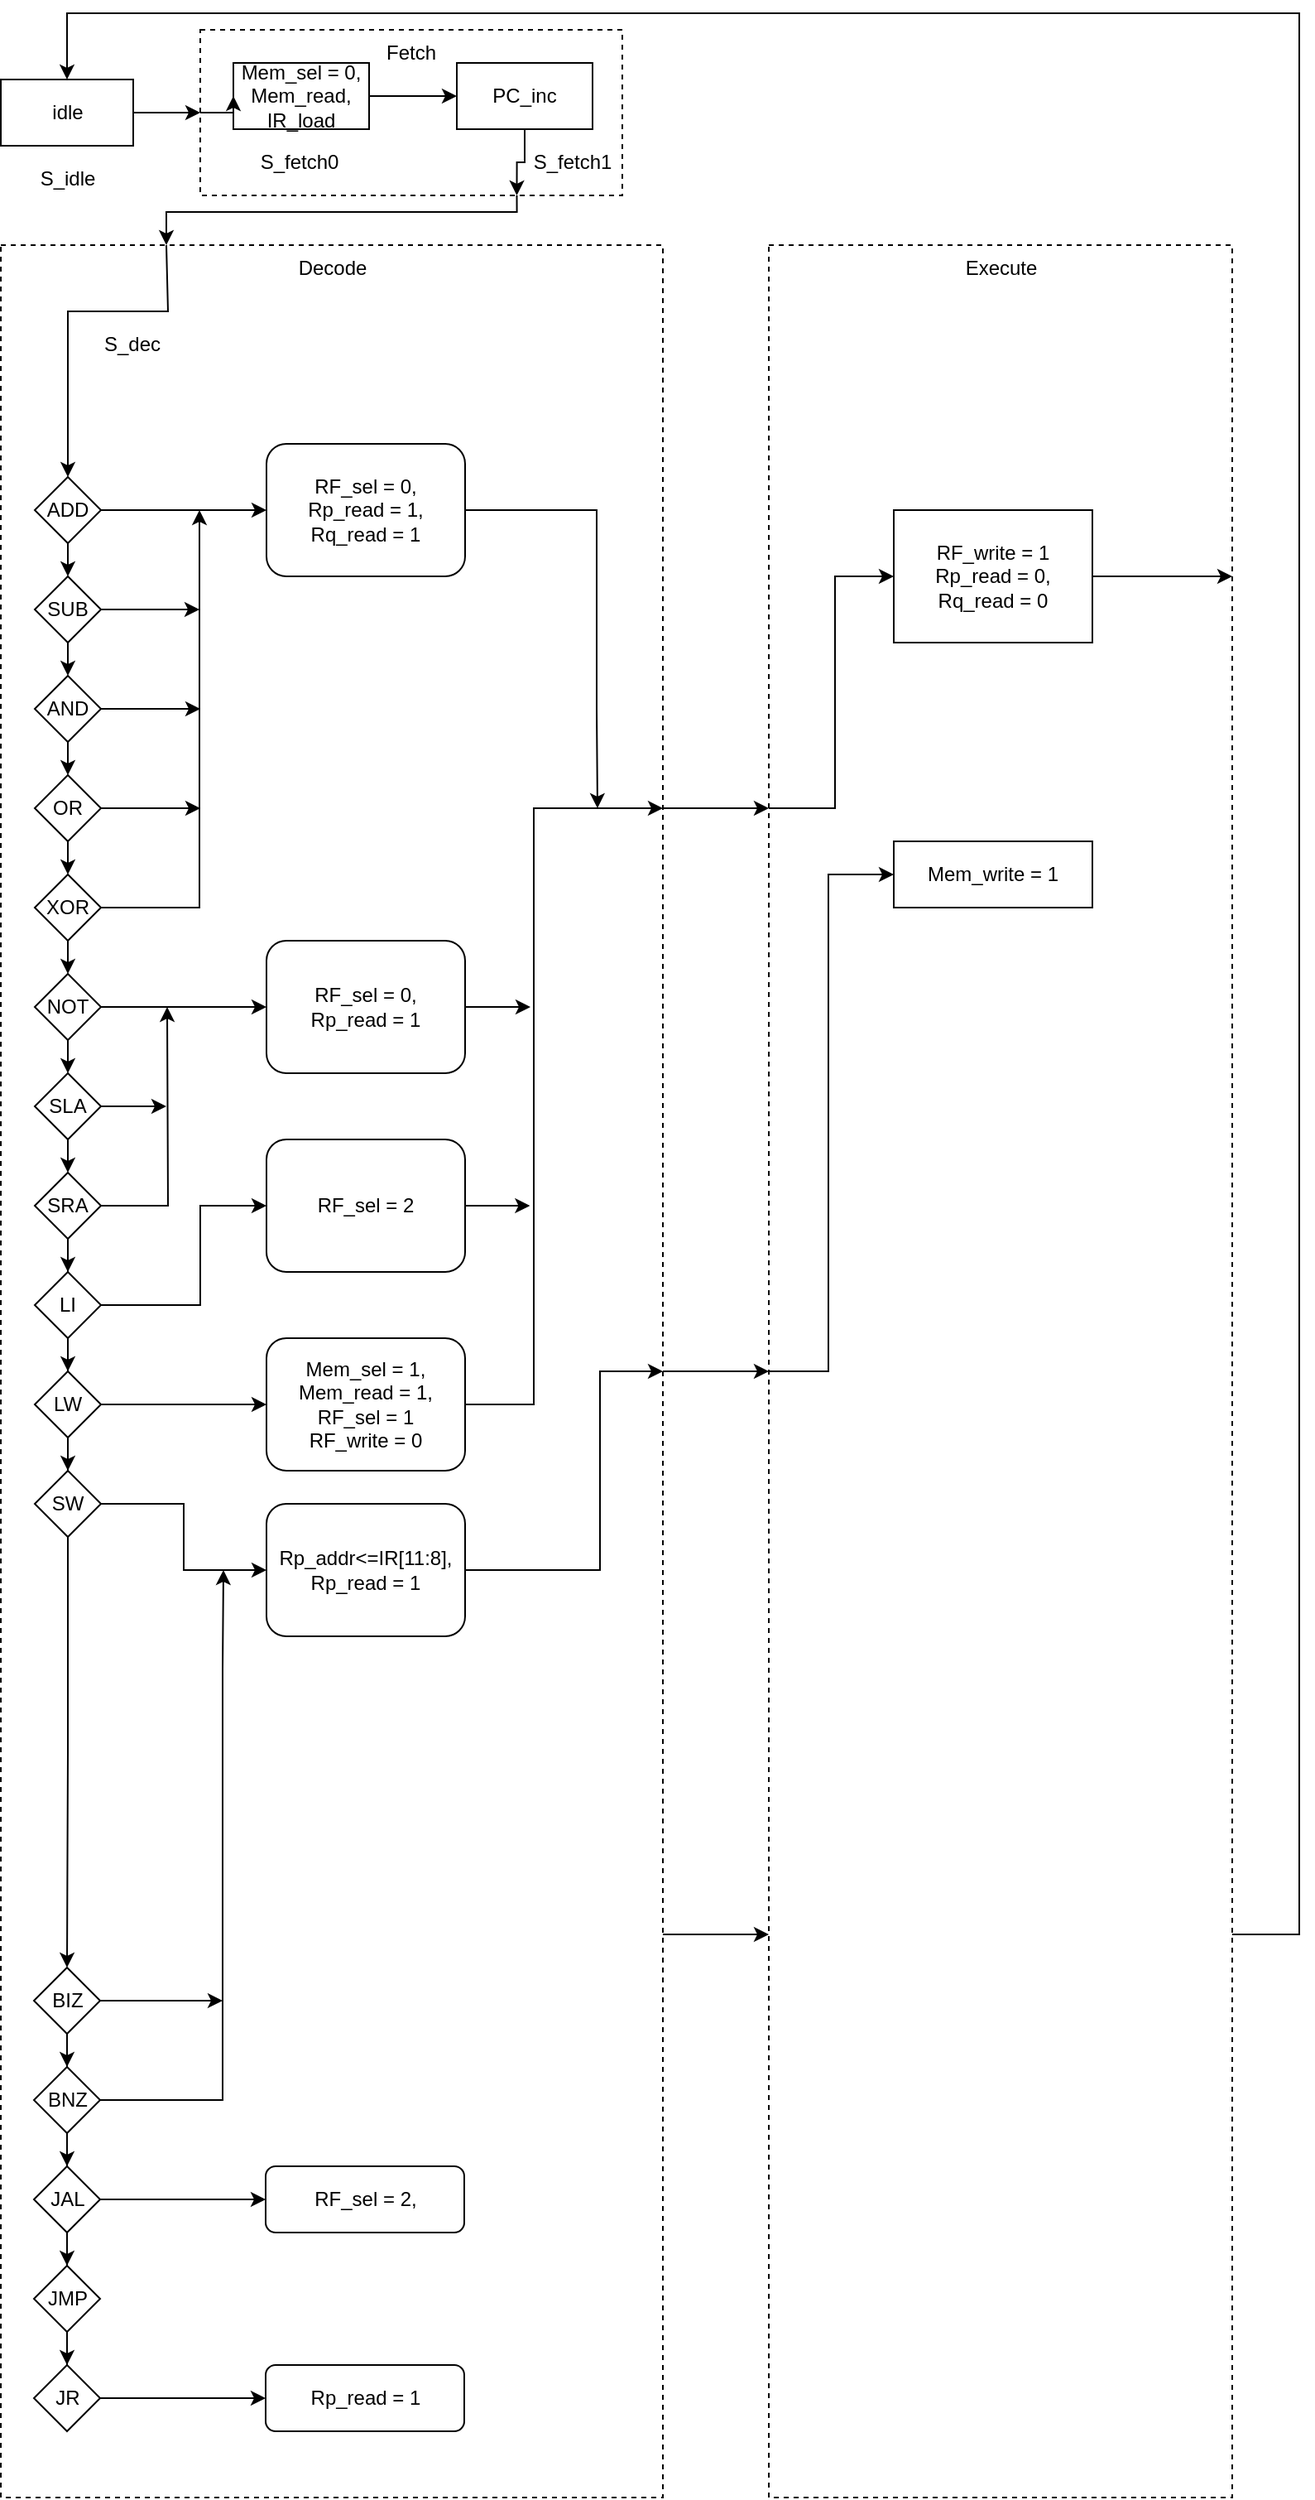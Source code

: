 <mxfile version="11.1.1" type="device"><diagram id="H1ZmrQvuzGMeypl6YC7H" name="Page-1"><mxGraphModel dx="1730" dy="756" grid="1" gridSize="10" guides="1" tooltips="1" connect="1" arrows="1" fold="1" page="1" pageScale="1" pageWidth="850" pageHeight="1100" math="0" shadow="0"><root><mxCell id="0"/><mxCell id="1" parent="0"/><mxCell id="45RzVAzMpiUibgdFTZOC-169" style="edgeStyle=orthogonalEdgeStyle;rounded=0;orthogonalLoop=1;jettySize=auto;html=1;exitX=1;exitY=0.25;exitDx=0;exitDy=0;entryX=0;entryY=0.25;entryDx=0;entryDy=0;" parent="1" source="45RzVAzMpiUibgdFTZOC-76" target="45RzVAzMpiUibgdFTZOC-146" edge="1"><mxGeometry relative="1" as="geometry"/></mxCell><mxCell id="45RzVAzMpiUibgdFTZOC-175" style="edgeStyle=orthogonalEdgeStyle;rounded=0;orthogonalLoop=1;jettySize=auto;html=1;exitX=1;exitY=0.75;exitDx=0;exitDy=0;entryX=0;entryY=0.75;entryDx=0;entryDy=0;" parent="1" source="45RzVAzMpiUibgdFTZOC-76" target="45RzVAzMpiUibgdFTZOC-146" edge="1"><mxGeometry relative="1" as="geometry"/></mxCell><mxCell id="45RzVAzMpiUibgdFTZOC-76" value="Decode" style="rounded=0;whiteSpace=wrap;html=1;glass=0;strokeColor=#000000;fillColor=none;dashed=1;verticalAlign=top;container=1;recursiveResize=0;" parent="1" vertex="1"><mxGeometry x="40.5" y="160" width="400" height="1360" as="geometry"><mxRectangle x="80" y="160" width="240" height="160" as="alternateBounds"/></mxGeometry></mxCell><mxCell id="45RzVAzMpiUibgdFTZOC-132" style="edgeStyle=orthogonalEdgeStyle;rounded=0;orthogonalLoop=1;jettySize=auto;html=1;exitX=1;exitY=0.5;exitDx=0;exitDy=0;entryX=0;entryY=0.5;entryDx=0;entryDy=0;" parent="45RzVAzMpiUibgdFTZOC-76" source="45RzVAzMpiUibgdFTZOC-10" target="45RzVAzMpiUibgdFTZOC-41" edge="1"><mxGeometry relative="1" as="geometry"/></mxCell><mxCell id="45RzVAzMpiUibgdFTZOC-10" value="ADD" style="rhombus;whiteSpace=wrap;html=1;" parent="45RzVAzMpiUibgdFTZOC-76" vertex="1"><mxGeometry x="20.5" y="140" width="40" height="40" as="geometry"/></mxCell><mxCell id="45RzVAzMpiUibgdFTZOC-21" value="SUB" style="rhombus;whiteSpace=wrap;html=1;" parent="45RzVAzMpiUibgdFTZOC-76" vertex="1"><mxGeometry x="20.5" y="200" width="40" height="40" as="geometry"/></mxCell><mxCell id="45RzVAzMpiUibgdFTZOC-22" value="" style="edgeStyle=elbowEdgeStyle;rounded=0;orthogonalLoop=1;jettySize=auto;elbow=vertical;html=1;" parent="45RzVAzMpiUibgdFTZOC-76" source="45RzVAzMpiUibgdFTZOC-10" target="45RzVAzMpiUibgdFTZOC-21" edge="1"><mxGeometry relative="1" as="geometry"/></mxCell><mxCell id="45RzVAzMpiUibgdFTZOC-48" style="edgeStyle=orthogonalEdgeStyle;rounded=0;orthogonalLoop=1;jettySize=auto;html=1;exitX=1;exitY=0.5;exitDx=0;exitDy=0;" parent="45RzVAzMpiUibgdFTZOC-76" source="45RzVAzMpiUibgdFTZOC-23" edge="1"><mxGeometry relative="1" as="geometry"><mxPoint x="120.5" y="280" as="targetPoint"/></mxGeometry></mxCell><mxCell id="45RzVAzMpiUibgdFTZOC-23" value="AND" style="rhombus;whiteSpace=wrap;html=1;" parent="45RzVAzMpiUibgdFTZOC-76" vertex="1"><mxGeometry x="20.5" y="260" width="40" height="40" as="geometry"/></mxCell><mxCell id="45RzVAzMpiUibgdFTZOC-24" value="" style="edgeStyle=elbowEdgeStyle;rounded=0;orthogonalLoop=1;jettySize=auto;elbow=vertical;html=1;" parent="45RzVAzMpiUibgdFTZOC-76" source="45RzVAzMpiUibgdFTZOC-21" target="45RzVAzMpiUibgdFTZOC-23" edge="1"><mxGeometry relative="1" as="geometry"/></mxCell><mxCell id="45RzVAzMpiUibgdFTZOC-47" style="edgeStyle=orthogonalEdgeStyle;rounded=0;orthogonalLoop=1;jettySize=auto;html=1;exitX=1;exitY=0.5;exitDx=0;exitDy=0;" parent="45RzVAzMpiUibgdFTZOC-76" source="45RzVAzMpiUibgdFTZOC-26" edge="1"><mxGeometry relative="1" as="geometry"><mxPoint x="120.5" y="340" as="targetPoint"/></mxGeometry></mxCell><mxCell id="45RzVAzMpiUibgdFTZOC-26" value="OR" style="rhombus;whiteSpace=wrap;html=1;" parent="45RzVAzMpiUibgdFTZOC-76" vertex="1"><mxGeometry x="20.5" y="320" width="40" height="40" as="geometry"/></mxCell><mxCell id="45RzVAzMpiUibgdFTZOC-27" value="" style="edgeStyle=elbowEdgeStyle;rounded=0;orthogonalLoop=1;jettySize=auto;elbow=vertical;html=1;" parent="45RzVAzMpiUibgdFTZOC-76" source="45RzVAzMpiUibgdFTZOC-23" target="45RzVAzMpiUibgdFTZOC-26" edge="1"><mxGeometry relative="1" as="geometry"/></mxCell><mxCell id="45RzVAzMpiUibgdFTZOC-28" value="XOR" style="rhombus;whiteSpace=wrap;html=1;" parent="45RzVAzMpiUibgdFTZOC-76" vertex="1"><mxGeometry x="20.5" y="380" width="40" height="40" as="geometry"/></mxCell><mxCell id="45RzVAzMpiUibgdFTZOC-29" value="" style="edgeStyle=elbowEdgeStyle;rounded=0;orthogonalLoop=1;jettySize=auto;elbow=vertical;html=1;" parent="45RzVAzMpiUibgdFTZOC-76" source="45RzVAzMpiUibgdFTZOC-26" target="45RzVAzMpiUibgdFTZOC-28" edge="1"><mxGeometry relative="1" as="geometry"/></mxCell><mxCell id="45RzVAzMpiUibgdFTZOC-30" value="NOT" style="rhombus;whiteSpace=wrap;html=1;" parent="45RzVAzMpiUibgdFTZOC-76" vertex="1"><mxGeometry x="20.5" y="440" width="40" height="40" as="geometry"/></mxCell><mxCell id="45RzVAzMpiUibgdFTZOC-31" value="" style="edgeStyle=elbowEdgeStyle;rounded=0;orthogonalLoop=1;jettySize=auto;elbow=vertical;html=1;" parent="45RzVAzMpiUibgdFTZOC-76" source="45RzVAzMpiUibgdFTZOC-28" target="45RzVAzMpiUibgdFTZOC-30" edge="1"><mxGeometry relative="1" as="geometry"/></mxCell><mxCell id="45RzVAzMpiUibgdFTZOC-32" value="SLA" style="rhombus;whiteSpace=wrap;html=1;" parent="45RzVAzMpiUibgdFTZOC-76" vertex="1"><mxGeometry x="20.5" y="500" width="40" height="40" as="geometry"/></mxCell><mxCell id="45RzVAzMpiUibgdFTZOC-33" value="" style="edgeStyle=elbowEdgeStyle;rounded=0;orthogonalLoop=1;jettySize=auto;elbow=vertical;html=1;" parent="45RzVAzMpiUibgdFTZOC-76" source="45RzVAzMpiUibgdFTZOC-30" target="45RzVAzMpiUibgdFTZOC-32" edge="1"><mxGeometry relative="1" as="geometry"/></mxCell><mxCell id="45RzVAzMpiUibgdFTZOC-102" style="edgeStyle=orthogonalEdgeStyle;rounded=0;orthogonalLoop=1;jettySize=auto;html=1;exitX=1;exitY=0.5;exitDx=0;exitDy=0;" parent="45RzVAzMpiUibgdFTZOC-76" source="45RzVAzMpiUibgdFTZOC-34" edge="1"><mxGeometry relative="1" as="geometry"><mxPoint x="100.5" y="460" as="targetPoint"/></mxGeometry></mxCell><mxCell id="45RzVAzMpiUibgdFTZOC-34" value="SRA" style="rhombus;whiteSpace=wrap;html=1;" parent="45RzVAzMpiUibgdFTZOC-76" vertex="1"><mxGeometry x="20.5" y="560" width="40" height="40" as="geometry"/></mxCell><mxCell id="45RzVAzMpiUibgdFTZOC-35" value="" style="edgeStyle=elbowEdgeStyle;rounded=0;orthogonalLoop=1;jettySize=auto;elbow=vertical;html=1;" parent="45RzVAzMpiUibgdFTZOC-76" source="45RzVAzMpiUibgdFTZOC-32" target="45RzVAzMpiUibgdFTZOC-34" edge="1"><mxGeometry relative="1" as="geometry"/></mxCell><mxCell id="45RzVAzMpiUibgdFTZOC-82" value="LI" style="rhombus;whiteSpace=wrap;html=1;" parent="45RzVAzMpiUibgdFTZOC-76" vertex="1"><mxGeometry x="20.5" y="620" width="40" height="40" as="geometry"/></mxCell><mxCell id="45RzVAzMpiUibgdFTZOC-83" value="" style="edgeStyle=orthogonalEdgeStyle;rounded=0;orthogonalLoop=1;jettySize=auto;html=1;" parent="45RzVAzMpiUibgdFTZOC-76" source="45RzVAzMpiUibgdFTZOC-34" target="45RzVAzMpiUibgdFTZOC-82" edge="1"><mxGeometry relative="1" as="geometry"/></mxCell><mxCell id="45RzVAzMpiUibgdFTZOC-84" value="LW" style="rhombus;whiteSpace=wrap;html=1;" parent="45RzVAzMpiUibgdFTZOC-76" vertex="1"><mxGeometry x="20.5" y="680" width="40" height="40" as="geometry"/></mxCell><mxCell id="45RzVAzMpiUibgdFTZOC-85" value="" style="edgeStyle=orthogonalEdgeStyle;rounded=0;orthogonalLoop=1;jettySize=auto;html=1;" parent="45RzVAzMpiUibgdFTZOC-76" source="45RzVAzMpiUibgdFTZOC-82" target="45RzVAzMpiUibgdFTZOC-84" edge="1"><mxGeometry relative="1" as="geometry"/></mxCell><mxCell id="45RzVAzMpiUibgdFTZOC-118" style="edgeStyle=orthogonalEdgeStyle;rounded=0;orthogonalLoop=1;jettySize=auto;html=1;exitX=1;exitY=0.5;exitDx=0;exitDy=0;entryX=0;entryY=0.5;entryDx=0;entryDy=0;" parent="45RzVAzMpiUibgdFTZOC-76" source="45RzVAzMpiUibgdFTZOC-86" target="45RzVAzMpiUibgdFTZOC-113" edge="1"><mxGeometry relative="1" as="geometry"/></mxCell><mxCell id="45RzVAzMpiUibgdFTZOC-86" value="SW" style="rhombus;whiteSpace=wrap;html=1;" parent="45RzVAzMpiUibgdFTZOC-76" vertex="1"><mxGeometry x="20.5" y="740" width="40" height="40" as="geometry"/></mxCell><mxCell id="45RzVAzMpiUibgdFTZOC-87" value="" style="edgeStyle=orthogonalEdgeStyle;rounded=0;orthogonalLoop=1;jettySize=auto;html=1;" parent="45RzVAzMpiUibgdFTZOC-76" source="45RzVAzMpiUibgdFTZOC-84" target="45RzVAzMpiUibgdFTZOC-86" edge="1"><mxGeometry relative="1" as="geometry"/></mxCell><mxCell id="45RzVAzMpiUibgdFTZOC-88" value="BIZ" style="rhombus;whiteSpace=wrap;html=1;" parent="45RzVAzMpiUibgdFTZOC-76" vertex="1"><mxGeometry x="20" y="1040" width="40" height="40" as="geometry"/></mxCell><mxCell id="45RzVAzMpiUibgdFTZOC-89" value="" style="edgeStyle=orthogonalEdgeStyle;rounded=0;orthogonalLoop=1;jettySize=auto;html=1;" parent="45RzVAzMpiUibgdFTZOC-76" source="45RzVAzMpiUibgdFTZOC-86" target="45RzVAzMpiUibgdFTZOC-88" edge="1"><mxGeometry relative="1" as="geometry"/></mxCell><mxCell id="45RzVAzMpiUibgdFTZOC-90" value="BNZ" style="rhombus;whiteSpace=wrap;html=1;" parent="45RzVAzMpiUibgdFTZOC-76" vertex="1"><mxGeometry x="20" y="1100" width="40" height="40" as="geometry"/></mxCell><mxCell id="45RzVAzMpiUibgdFTZOC-91" value="" style="edgeStyle=orthogonalEdgeStyle;rounded=0;orthogonalLoop=1;jettySize=auto;html=1;" parent="45RzVAzMpiUibgdFTZOC-76" source="45RzVAzMpiUibgdFTZOC-88" target="45RzVAzMpiUibgdFTZOC-90" edge="1"><mxGeometry relative="1" as="geometry"/></mxCell><mxCell id="45RzVAzMpiUibgdFTZOC-141" style="edgeStyle=orthogonalEdgeStyle;rounded=0;orthogonalLoop=1;jettySize=auto;html=1;exitX=1;exitY=0.5;exitDx=0;exitDy=0;entryX=0;entryY=0.5;entryDx=0;entryDy=0;" parent="45RzVAzMpiUibgdFTZOC-76" source="45RzVAzMpiUibgdFTZOC-92" target="45RzVAzMpiUibgdFTZOC-140" edge="1"><mxGeometry relative="1" as="geometry"/></mxCell><mxCell id="45RzVAzMpiUibgdFTZOC-92" value="JAL" style="rhombus;whiteSpace=wrap;html=1;" parent="45RzVAzMpiUibgdFTZOC-76" vertex="1"><mxGeometry x="20" y="1160" width="40" height="40" as="geometry"/></mxCell><mxCell id="45RzVAzMpiUibgdFTZOC-93" value="" style="edgeStyle=orthogonalEdgeStyle;rounded=0;orthogonalLoop=1;jettySize=auto;html=1;" parent="45RzVAzMpiUibgdFTZOC-76" source="45RzVAzMpiUibgdFTZOC-90" target="45RzVAzMpiUibgdFTZOC-92" edge="1"><mxGeometry relative="1" as="geometry"/></mxCell><mxCell id="45RzVAzMpiUibgdFTZOC-94" value="JMP" style="rhombus;whiteSpace=wrap;html=1;" parent="45RzVAzMpiUibgdFTZOC-76" vertex="1"><mxGeometry x="20" y="1220" width="40" height="40" as="geometry"/></mxCell><mxCell id="45RzVAzMpiUibgdFTZOC-95" value="" style="edgeStyle=orthogonalEdgeStyle;rounded=0;orthogonalLoop=1;jettySize=auto;html=1;" parent="45RzVAzMpiUibgdFTZOC-76" source="45RzVAzMpiUibgdFTZOC-92" target="45RzVAzMpiUibgdFTZOC-94" edge="1"><mxGeometry relative="1" as="geometry"/></mxCell><mxCell id="45RzVAzMpiUibgdFTZOC-143" style="edgeStyle=orthogonalEdgeStyle;rounded=0;orthogonalLoop=1;jettySize=auto;html=1;exitX=1;exitY=0.5;exitDx=0;exitDy=0;entryX=0;entryY=0.5;entryDx=0;entryDy=0;" parent="45RzVAzMpiUibgdFTZOC-76" source="45RzVAzMpiUibgdFTZOC-96" target="45RzVAzMpiUibgdFTZOC-142" edge="1"><mxGeometry relative="1" as="geometry"/></mxCell><mxCell id="45RzVAzMpiUibgdFTZOC-96" value="JR" style="rhombus;whiteSpace=wrap;html=1;" parent="45RzVAzMpiUibgdFTZOC-76" vertex="1"><mxGeometry x="20" y="1280" width="40" height="40" as="geometry"/></mxCell><mxCell id="45RzVAzMpiUibgdFTZOC-97" value="" style="edgeStyle=orthogonalEdgeStyle;rounded=0;orthogonalLoop=1;jettySize=auto;html=1;" parent="45RzVAzMpiUibgdFTZOC-76" source="45RzVAzMpiUibgdFTZOC-94" target="45RzVAzMpiUibgdFTZOC-96" edge="1"><mxGeometry relative="1" as="geometry"/></mxCell><mxCell id="45RzVAzMpiUibgdFTZOC-41" value="RF_sel = 0,&lt;br&gt;Rp_read = 1,&lt;br&gt;Rq_read = 1" style="rounded=1;whiteSpace=wrap;html=1;glass=0;strokeColor=#000000;" parent="45RzVAzMpiUibgdFTZOC-76" vertex="1"><mxGeometry x="160.5" y="120" width="120" height="80" as="geometry"/></mxCell><mxCell id="45RzVAzMpiUibgdFTZOC-98" value="RF_sel = 0,&lt;br&gt;Rp_read = 1" style="rounded=1;whiteSpace=wrap;html=1;glass=0;strokeColor=#000000;fillColor=#ffffff;" parent="45RzVAzMpiUibgdFTZOC-76" vertex="1"><mxGeometry x="160.5" y="420" width="120" height="80" as="geometry"/></mxCell><mxCell id="45RzVAzMpiUibgdFTZOC-99" style="edgeStyle=orthogonalEdgeStyle;rounded=0;orthogonalLoop=1;jettySize=auto;html=1;exitX=1;exitY=0.5;exitDx=0;exitDy=0;entryX=0;entryY=0.5;entryDx=0;entryDy=0;" parent="45RzVAzMpiUibgdFTZOC-76" source="45RzVAzMpiUibgdFTZOC-30" target="45RzVAzMpiUibgdFTZOC-98" edge="1"><mxGeometry relative="1" as="geometry"/></mxCell><mxCell id="45RzVAzMpiUibgdFTZOC-109" value="RF_sel = 2" style="rounded=1;whiteSpace=wrap;html=1;glass=0;strokeColor=#000000;fillColor=#ffffff;" parent="45RzVAzMpiUibgdFTZOC-76" vertex="1"><mxGeometry x="160.5" y="540" width="120" height="80" as="geometry"/></mxCell><mxCell id="45RzVAzMpiUibgdFTZOC-110" style="edgeStyle=orthogonalEdgeStyle;rounded=0;orthogonalLoop=1;jettySize=auto;html=1;exitX=1;exitY=0.5;exitDx=0;exitDy=0;entryX=0;entryY=0.5;entryDx=0;entryDy=0;" parent="45RzVAzMpiUibgdFTZOC-76" source="45RzVAzMpiUibgdFTZOC-82" target="45RzVAzMpiUibgdFTZOC-109" edge="1"><mxGeometry relative="1" as="geometry"><Array as="points"><mxPoint x="120.5" y="640"/><mxPoint x="120.5" y="580"/></Array></mxGeometry></mxCell><mxCell id="45RzVAzMpiUibgdFTZOC-165" style="edgeStyle=orthogonalEdgeStyle;rounded=0;orthogonalLoop=1;jettySize=auto;html=1;exitX=1;exitY=0.5;exitDx=0;exitDy=0;entryX=1;entryY=0.25;entryDx=0;entryDy=0;" parent="45RzVAzMpiUibgdFTZOC-76" source="45RzVAzMpiUibgdFTZOC-111" target="45RzVAzMpiUibgdFTZOC-76" edge="1"><mxGeometry relative="1" as="geometry"><Array as="points"><mxPoint x="322" y="700"/><mxPoint x="322" y="340"/></Array></mxGeometry></mxCell><mxCell id="45RzVAzMpiUibgdFTZOC-111" value="Mem_sel = 1,&lt;br&gt;Mem_read = 1,&lt;br&gt;RF_sel = 1&lt;br&gt;RF_write = 0" style="rounded=1;whiteSpace=wrap;html=1;glass=0;strokeColor=#000000;fillColor=#ffffff;" parent="45RzVAzMpiUibgdFTZOC-76" vertex="1"><mxGeometry x="160.5" y="660" width="120" height="80" as="geometry"/></mxCell><mxCell id="45RzVAzMpiUibgdFTZOC-112" style="edgeStyle=orthogonalEdgeStyle;rounded=0;orthogonalLoop=1;jettySize=auto;html=1;exitX=1;exitY=0.5;exitDx=0;exitDy=0;entryX=0;entryY=0.5;entryDx=0;entryDy=0;" parent="45RzVAzMpiUibgdFTZOC-76" source="45RzVAzMpiUibgdFTZOC-84" target="45RzVAzMpiUibgdFTZOC-111" edge="1"><mxGeometry relative="1" as="geometry"/></mxCell><mxCell id="45RzVAzMpiUibgdFTZOC-167" style="edgeStyle=orthogonalEdgeStyle;rounded=0;orthogonalLoop=1;jettySize=auto;html=1;exitX=1;exitY=0.5;exitDx=0;exitDy=0;entryX=1;entryY=0.5;entryDx=0;entryDy=0;" parent="45RzVAzMpiUibgdFTZOC-76" source="45RzVAzMpiUibgdFTZOC-113" target="45RzVAzMpiUibgdFTZOC-76" edge="1"><mxGeometry relative="1" as="geometry"><Array as="points"><mxPoint x="362" y="800"/><mxPoint x="362" y="680"/></Array></mxGeometry></mxCell><mxCell id="45RzVAzMpiUibgdFTZOC-113" value="Rp_addr&amp;lt;=IR[11:8],&lt;br&gt;Rp_read = 1" style="rounded=1;whiteSpace=wrap;html=1;glass=0;strokeColor=#000000;fillColor=#ffffff;" parent="45RzVAzMpiUibgdFTZOC-76" vertex="1"><mxGeometry x="160.5" y="760" width="120" height="80" as="geometry"/></mxCell><mxCell id="45RzVAzMpiUibgdFTZOC-140" value="RF_sel = 2,&lt;br&gt;" style="rounded=1;whiteSpace=wrap;html=1;glass=0;strokeColor=#000000;fillColor=#ffffff;" parent="45RzVAzMpiUibgdFTZOC-76" vertex="1"><mxGeometry x="160" y="1160" width="120" height="40" as="geometry"/></mxCell><mxCell id="45RzVAzMpiUibgdFTZOC-142" value="Rp_read = 1" style="rounded=1;whiteSpace=wrap;html=1;glass=0;strokeColor=#000000;fillColor=#ffffff;" parent="45RzVAzMpiUibgdFTZOC-76" vertex="1"><mxGeometry x="160" y="1280" width="120" height="40" as="geometry"/></mxCell><mxCell id="45RzVAzMpiUibgdFTZOC-180" value="S_dec" style="text;html=1;strokeColor=none;fillColor=none;align=center;verticalAlign=middle;whiteSpace=wrap;rounded=0;glass=0;" parent="45RzVAzMpiUibgdFTZOC-76" vertex="1"><mxGeometry x="59.5" y="50" width="40" height="20" as="geometry"/></mxCell><mxCell id="XKnF58jAW8A0mrYDfZU9-2" style="edgeStyle=orthogonalEdgeStyle;rounded=0;orthogonalLoop=1;jettySize=auto;html=1;exitX=0.25;exitY=0;exitDx=0;exitDy=0;entryX=0.5;entryY=0;entryDx=0;entryDy=0;" edge="1" parent="45RzVAzMpiUibgdFTZOC-76" source="45RzVAzMpiUibgdFTZOC-76" target="45RzVAzMpiUibgdFTZOC-10"><mxGeometry relative="1" as="geometry"><Array as="points"><mxPoint x="101" y="40"/><mxPoint x="41" y="40"/></Array></mxGeometry></mxCell><mxCell id="45RzVAzMpiUibgdFTZOC-115" style="edgeStyle=orthogonalEdgeStyle;rounded=0;orthogonalLoop=1;jettySize=auto;html=1;exitX=0.75;exitY=1;exitDx=0;exitDy=0;entryX=0.25;entryY=0;entryDx=0;entryDy=0;" parent="1" source="45RzVAzMpiUibgdFTZOC-68" target="45RzVAzMpiUibgdFTZOC-76" edge="1"><mxGeometry relative="1" as="geometry"><Array as="points"><mxPoint x="333" y="140"/><mxPoint x="164" y="140"/></Array></mxGeometry></mxCell><mxCell id="45RzVAzMpiUibgdFTZOC-68" value="Fetch" style="rounded=0;whiteSpace=wrap;html=1;glass=0;strokeColor=#000000;fillColor=none;dashed=1;verticalAlign=top;container=1;noLabel=0;recursiveResize=0;" parent="1" vertex="1"><mxGeometry x="161" y="30" width="255" height="100" as="geometry"><mxRectangle x="160" y="40" width="200" height="80" as="alternateBounds"/></mxGeometry></mxCell><mxCell id="45RzVAzMpiUibgdFTZOC-2" value="Mem_sel = 0,&lt;br&gt;Mem_read,&lt;br&gt;IR_load" style="rounded=0;whiteSpace=wrap;html=1;" parent="45RzVAzMpiUibgdFTZOC-68" vertex="1"><mxGeometry x="20" y="20" width="82" height="40" as="geometry"/></mxCell><mxCell id="45RzVAzMpiUibgdFTZOC-182" style="edgeStyle=orthogonalEdgeStyle;rounded=0;orthogonalLoop=1;jettySize=auto;html=1;exitX=0.5;exitY=1;exitDx=0;exitDy=0;entryX=0.75;entryY=1;entryDx=0;entryDy=0;" parent="45RzVAzMpiUibgdFTZOC-68" source="45RzVAzMpiUibgdFTZOC-4" target="45RzVAzMpiUibgdFTZOC-68" edge="1"><mxGeometry relative="1" as="geometry"><Array as="points"><mxPoint x="196" y="80"/><mxPoint x="191" y="80"/></Array></mxGeometry></mxCell><mxCell id="45RzVAzMpiUibgdFTZOC-4" value="PC_inc" style="rounded=0;whiteSpace=wrap;html=1;" parent="45RzVAzMpiUibgdFTZOC-68" vertex="1"><mxGeometry x="155" y="20" width="82" height="40" as="geometry"/></mxCell><mxCell id="45RzVAzMpiUibgdFTZOC-5" value="" style="edgeStyle=orthogonalEdgeStyle;rounded=0;orthogonalLoop=1;jettySize=auto;html=1;" parent="45RzVAzMpiUibgdFTZOC-68" source="45RzVAzMpiUibgdFTZOC-2" target="45RzVAzMpiUibgdFTZOC-4" edge="1"><mxGeometry relative="1" as="geometry"><Array as="points"><mxPoint x="125.0" y="40"/><mxPoint x="125.0" y="40"/></Array></mxGeometry></mxCell><mxCell id="45RzVAzMpiUibgdFTZOC-72" style="edgeStyle=orthogonalEdgeStyle;rounded=0;orthogonalLoop=1;jettySize=auto;html=1;exitX=0;exitY=0.5;exitDx=0;exitDy=0;entryX=0;entryY=0.5;entryDx=0;entryDy=0;" parent="45RzVAzMpiUibgdFTZOC-68" source="45RzVAzMpiUibgdFTZOC-68" target="45RzVAzMpiUibgdFTZOC-2" edge="1"><mxGeometry relative="1" as="geometry"/></mxCell><mxCell id="45RzVAzMpiUibgdFTZOC-181" value="S_fetch0" style="text;html=1;strokeColor=none;fillColor=none;align=center;verticalAlign=middle;whiteSpace=wrap;rounded=0;glass=0;" parent="45RzVAzMpiUibgdFTZOC-68" vertex="1"><mxGeometry x="39.5" y="70" width="40" height="20" as="geometry"/></mxCell><mxCell id="45RzVAzMpiUibgdFTZOC-183" value="S_fetch1" style="text;html=1;strokeColor=none;fillColor=none;align=center;verticalAlign=middle;whiteSpace=wrap;rounded=0;glass=0;" parent="45RzVAzMpiUibgdFTZOC-68" vertex="1"><mxGeometry x="205" y="70" width="40" height="20" as="geometry"/></mxCell><mxCell id="45RzVAzMpiUibgdFTZOC-75" style="edgeStyle=orthogonalEdgeStyle;rounded=0;orthogonalLoop=1;jettySize=auto;html=1;exitX=1;exitY=0.5;exitDx=0;exitDy=0;entryX=0;entryY=0.5;entryDx=0;entryDy=0;" parent="1" source="45RzVAzMpiUibgdFTZOC-1" target="45RzVAzMpiUibgdFTZOC-68" edge="1"><mxGeometry relative="1" as="geometry"/></mxCell><mxCell id="45RzVAzMpiUibgdFTZOC-1" value="idle" style="rounded=0;whiteSpace=wrap;html=1;" parent="1" vertex="1"><mxGeometry x="40.5" y="60" width="80" height="40" as="geometry"/></mxCell><mxCell id="45RzVAzMpiUibgdFTZOC-8" value="" style="endArrow=none;dashed=1;html=1;edgeStyle=orthogonalEdgeStyle;" parent="1" edge="1"><mxGeometry width="50" height="50" relative="1" as="geometry"><mxPoint x="135.5" y="100" as="sourcePoint"/><mxPoint x="135.5" y="100" as="targetPoint"/></mxGeometry></mxCell><mxCell id="45RzVAzMpiUibgdFTZOC-133" style="edgeStyle=orthogonalEdgeStyle;rounded=0;orthogonalLoop=1;jettySize=auto;html=1;exitX=1;exitY=0.5;exitDx=0;exitDy=0;" parent="1" source="45RzVAzMpiUibgdFTZOC-28" edge="1"><mxGeometry relative="1" as="geometry"><mxPoint x="160.5" y="320" as="targetPoint"/><Array as="points"><mxPoint x="160.5" y="560"/><mxPoint x="160.5" y="320"/></Array></mxGeometry></mxCell><mxCell id="45RzVAzMpiUibgdFTZOC-134" style="edgeStyle=orthogonalEdgeStyle;rounded=0;orthogonalLoop=1;jettySize=auto;html=1;exitX=1;exitY=0.5;exitDx=0;exitDy=0;" parent="1" source="45RzVAzMpiUibgdFTZOC-21" edge="1"><mxGeometry relative="1" as="geometry"><mxPoint x="160.5" y="380" as="targetPoint"/></mxGeometry></mxCell><mxCell id="45RzVAzMpiUibgdFTZOC-135" style="edgeStyle=orthogonalEdgeStyle;rounded=0;orthogonalLoop=1;jettySize=auto;html=1;exitX=1;exitY=0.5;exitDx=0;exitDy=0;" parent="1" source="45RzVAzMpiUibgdFTZOC-32" edge="1"><mxGeometry relative="1" as="geometry"><mxPoint x="140.5" y="680" as="targetPoint"/></mxGeometry></mxCell><mxCell id="45RzVAzMpiUibgdFTZOC-137" style="edgeStyle=orthogonalEdgeStyle;rounded=0;orthogonalLoop=1;jettySize=auto;html=1;exitX=1;exitY=0.5;exitDx=0;exitDy=0;" parent="1" source="45RzVAzMpiUibgdFTZOC-88" edge="1"><mxGeometry relative="1" as="geometry"><mxPoint x="174.5" y="1220" as="targetPoint"/></mxGeometry></mxCell><mxCell id="45RzVAzMpiUibgdFTZOC-139" style="edgeStyle=orthogonalEdgeStyle;rounded=0;orthogonalLoop=1;jettySize=auto;html=1;exitX=1;exitY=0.5;exitDx=0;exitDy=0;" parent="1" source="45RzVAzMpiUibgdFTZOC-90" edge="1"><mxGeometry relative="1" as="geometry"><mxPoint x="175" y="960" as="targetPoint"/><Array as="points"><mxPoint x="174.5" y="1280"/><mxPoint x="174.5" y="1020"/></Array></mxGeometry></mxCell><mxCell id="45RzVAzMpiUibgdFTZOC-168" style="edgeStyle=orthogonalEdgeStyle;rounded=0;orthogonalLoop=1;jettySize=auto;html=1;exitX=1;exitY=0.5;exitDx=0;exitDy=0;entryX=0;entryY=0.5;entryDx=0;entryDy=0;" parent="1" source="45RzVAzMpiUibgdFTZOC-76" target="45RzVAzMpiUibgdFTZOC-146" edge="1"><mxGeometry relative="1" as="geometry"/></mxCell><mxCell id="45RzVAzMpiUibgdFTZOC-176" style="edgeStyle=orthogonalEdgeStyle;rounded=0;orthogonalLoop=1;jettySize=auto;html=1;exitX=1;exitY=0.75;exitDx=0;exitDy=0;entryX=0.5;entryY=0;entryDx=0;entryDy=0;" parent="1" source="45RzVAzMpiUibgdFTZOC-146" target="45RzVAzMpiUibgdFTZOC-1" edge="1"><mxGeometry relative="1" as="geometry"><Array as="points"><mxPoint x="825" y="1180"/><mxPoint x="825" y="20"/><mxPoint x="81" y="20"/></Array></mxGeometry></mxCell><mxCell id="45RzVAzMpiUibgdFTZOC-146" value="Execute" style="rounded=0;whiteSpace=wrap;html=1;glass=0;strokeColor=#000000;fillColor=none;dashed=1;verticalAlign=top;container=1;recursiveResize=0;" parent="1" vertex="1"><mxGeometry x="504.5" y="160" width="280" height="1360" as="geometry"><mxRectangle x="520" y="160" width="50" height="40" as="alternateBounds"/></mxGeometry></mxCell><mxCell id="45RzVAzMpiUibgdFTZOC-64" value="RF_write = 1&lt;br&gt;Rp_read = 0,&lt;br&gt;Rq_read = 0" style="rounded=0;whiteSpace=wrap;html=1;glass=0;strokeColor=#000000;" parent="45RzVAzMpiUibgdFTZOC-146" vertex="1"><mxGeometry x="75.5" y="160" width="120" height="80" as="geometry"/></mxCell><mxCell id="45RzVAzMpiUibgdFTZOC-164" style="edgeStyle=orthogonalEdgeStyle;rounded=0;orthogonalLoop=1;jettySize=auto;html=1;exitX=0;exitY=0.25;exitDx=0;exitDy=0;entryX=0;entryY=0.5;entryDx=0;entryDy=0;" parent="45RzVAzMpiUibgdFTZOC-146" source="45RzVAzMpiUibgdFTZOC-146" target="45RzVAzMpiUibgdFTZOC-64" edge="1"><mxGeometry relative="1" as="geometry"><Array as="points"><mxPoint x="40" y="340"/><mxPoint x="40" y="200"/></Array></mxGeometry></mxCell><mxCell id="45RzVAzMpiUibgdFTZOC-170" value="Mem_write = 1" style="rounded=0;whiteSpace=wrap;html=1;glass=0;strokeColor=#000000;fillColor=#ffffff;" parent="45RzVAzMpiUibgdFTZOC-146" vertex="1"><mxGeometry x="75.5" y="360" width="120" height="40" as="geometry"/></mxCell><mxCell id="45RzVAzMpiUibgdFTZOC-171" style="edgeStyle=orthogonalEdgeStyle;rounded=0;orthogonalLoop=1;jettySize=auto;html=1;exitX=0;exitY=0.5;exitDx=0;exitDy=0;entryX=0;entryY=0.5;entryDx=0;entryDy=0;" parent="45RzVAzMpiUibgdFTZOC-146" source="45RzVAzMpiUibgdFTZOC-146" target="45RzVAzMpiUibgdFTZOC-170" edge="1"><mxGeometry relative="1" as="geometry"><Array as="points"><mxPoint x="36" y="680"/><mxPoint x="36" y="380"/></Array></mxGeometry></mxCell><mxCell id="45RzVAzMpiUibgdFTZOC-150" style="edgeStyle=orthogonalEdgeStyle;rounded=0;orthogonalLoop=1;jettySize=auto;html=1;exitX=1;exitY=0.5;exitDx=0;exitDy=0;" parent="1" source="45RzVAzMpiUibgdFTZOC-64" edge="1"><mxGeometry relative="1" as="geometry"><mxPoint x="784.5" y="360" as="targetPoint"/></mxGeometry></mxCell><mxCell id="45RzVAzMpiUibgdFTZOC-161" style="edgeStyle=orthogonalEdgeStyle;rounded=0;orthogonalLoop=1;jettySize=auto;html=1;exitX=1;exitY=0.5;exitDx=0;exitDy=0;" parent="1" source="45RzVAzMpiUibgdFTZOC-98" edge="1"><mxGeometry relative="1" as="geometry"><mxPoint x="360.5" y="620" as="targetPoint"/></mxGeometry></mxCell><mxCell id="45RzVAzMpiUibgdFTZOC-162" style="edgeStyle=orthogonalEdgeStyle;rounded=0;orthogonalLoop=1;jettySize=auto;html=1;exitX=1;exitY=0.5;exitDx=0;exitDy=0;" parent="1" source="45RzVAzMpiUibgdFTZOC-41" edge="1"><mxGeometry relative="1" as="geometry"><mxPoint x="401" y="500" as="targetPoint"/><Array as="points"><mxPoint x="400.5" y="320"/><mxPoint x="400.5" y="440"/></Array></mxGeometry></mxCell><mxCell id="45RzVAzMpiUibgdFTZOC-184" value="S_idle" style="text;html=1;strokeColor=none;fillColor=none;align=center;verticalAlign=middle;whiteSpace=wrap;rounded=0;glass=0;" parent="1" vertex="1"><mxGeometry x="61" y="110" width="40" height="20" as="geometry"/></mxCell><mxCell id="45RzVAzMpiUibgdFTZOC-185" style="edgeStyle=orthogonalEdgeStyle;rounded=0;orthogonalLoop=1;jettySize=auto;html=1;exitX=1;exitY=0.5;exitDx=0;exitDy=0;" parent="1" source="45RzVAzMpiUibgdFTZOC-109" edge="1"><mxGeometry relative="1" as="geometry"><mxPoint x="360.167" y="739.833" as="targetPoint"/></mxGeometry></mxCell></root></mxGraphModel></diagram></mxfile>